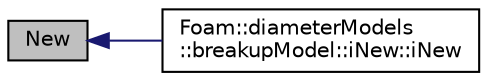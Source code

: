 digraph "New"
{
  bgcolor="transparent";
  edge [fontname="Helvetica",fontsize="10",labelfontname="Helvetica",labelfontsize="10"];
  node [fontname="Helvetica",fontsize="10",shape=record];
  rankdir="LR";
  Node1 [label="New",height=0.2,width=0.4,color="black", fillcolor="grey75", style="filled" fontcolor="black"];
  Node1 -> Node2 [dir="back",color="midnightblue",fontsize="10",style="solid",fontname="Helvetica"];
  Node2 [label="Foam::diameterModels\l::breakupModel::iNew::iNew",height=0.2,width=0.4,color="black",URL="$classFoam_1_1diameterModels_1_1breakupModel_1_1iNew.html#a133068345f7821e2e80526c7dc561b32"];
}
